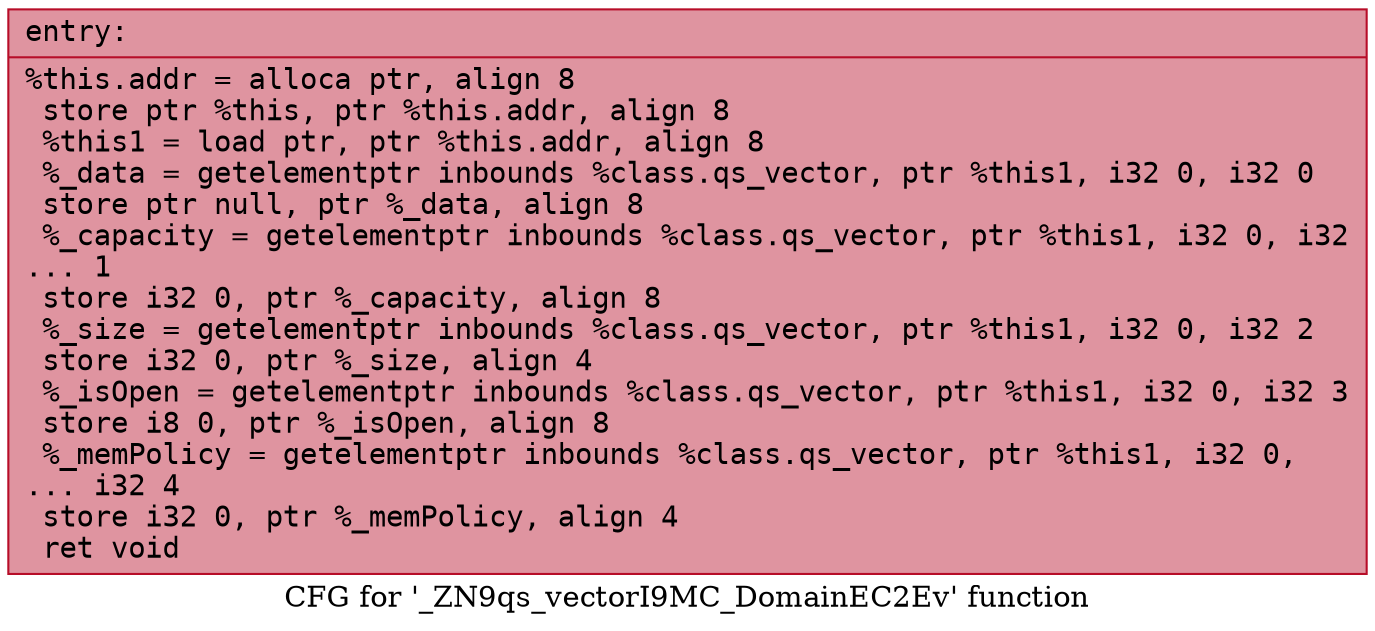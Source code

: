 digraph "CFG for '_ZN9qs_vectorI9MC_DomainEC2Ev' function" {
	label="CFG for '_ZN9qs_vectorI9MC_DomainEC2Ev' function";

	Node0x56427195c9f0 [shape=record,color="#b70d28ff", style=filled, fillcolor="#b70d2870" fontname="Courier",label="{entry:\l|  %this.addr = alloca ptr, align 8\l  store ptr %this, ptr %this.addr, align 8\l  %this1 = load ptr, ptr %this.addr, align 8\l  %_data = getelementptr inbounds %class.qs_vector, ptr %this1, i32 0, i32 0\l  store ptr null, ptr %_data, align 8\l  %_capacity = getelementptr inbounds %class.qs_vector, ptr %this1, i32 0, i32\l... 1\l  store i32 0, ptr %_capacity, align 8\l  %_size = getelementptr inbounds %class.qs_vector, ptr %this1, i32 0, i32 2\l  store i32 0, ptr %_size, align 4\l  %_isOpen = getelementptr inbounds %class.qs_vector, ptr %this1, i32 0, i32 3\l  store i8 0, ptr %_isOpen, align 8\l  %_memPolicy = getelementptr inbounds %class.qs_vector, ptr %this1, i32 0,\l... i32 4\l  store i32 0, ptr %_memPolicy, align 4\l  ret void\l}"];
}
